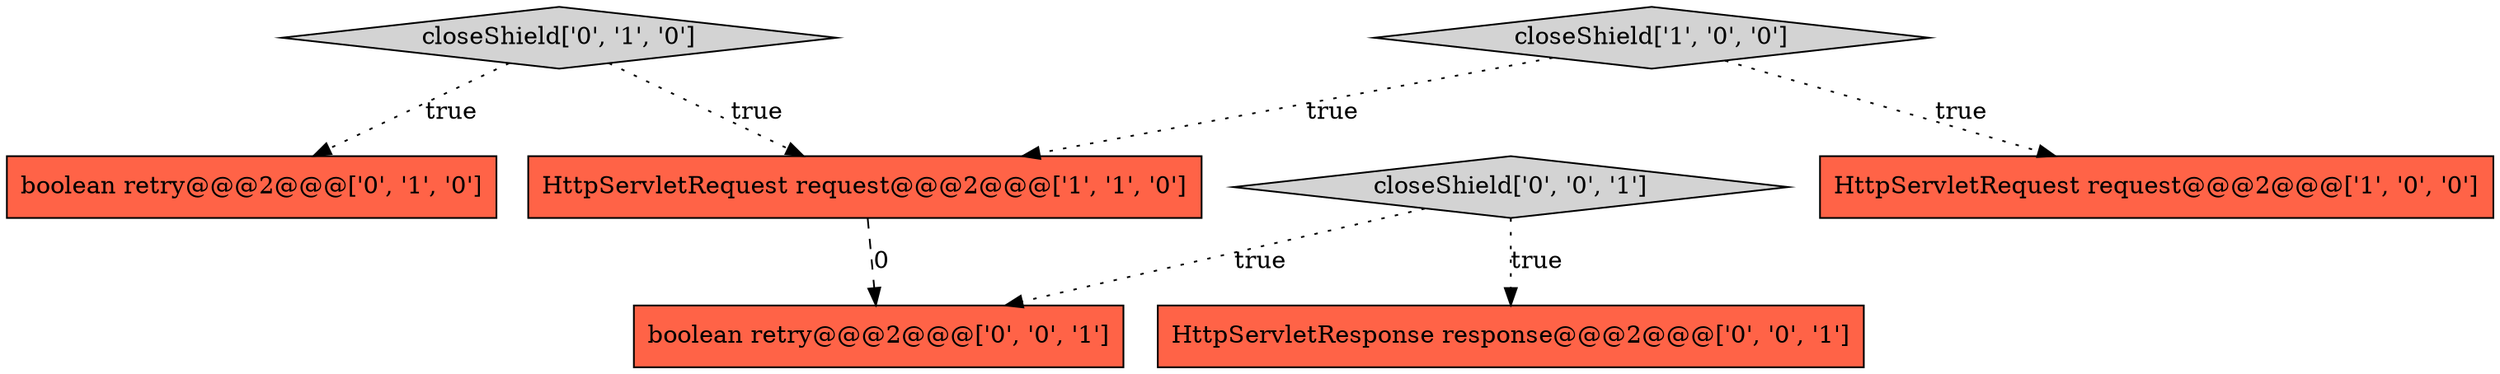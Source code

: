 digraph {
3 [style = filled, label = "closeShield['0', '1', '0']", fillcolor = lightgray, shape = diamond image = "AAA0AAABBB2BBB"];
0 [style = filled, label = "HttpServletRequest request@@@2@@@['1', '0', '0']", fillcolor = tomato, shape = box image = "AAA0AAABBB1BBB"];
7 [style = filled, label = "boolean retry@@@2@@@['0', '0', '1']", fillcolor = tomato, shape = box image = "AAA0AAABBB3BBB"];
6 [style = filled, label = "HttpServletResponse response@@@2@@@['0', '0', '1']", fillcolor = tomato, shape = box image = "AAA0AAABBB3BBB"];
2 [style = filled, label = "closeShield['1', '0', '0']", fillcolor = lightgray, shape = diamond image = "AAA0AAABBB1BBB"];
4 [style = filled, label = "boolean retry@@@2@@@['0', '1', '0']", fillcolor = tomato, shape = box image = "AAA0AAABBB2BBB"];
5 [style = filled, label = "closeShield['0', '0', '1']", fillcolor = lightgray, shape = diamond image = "AAA0AAABBB3BBB"];
1 [style = filled, label = "HttpServletRequest request@@@2@@@['1', '1', '0']", fillcolor = tomato, shape = box image = "AAA0AAABBB1BBB"];
5->6 [style = dotted, label="true"];
3->4 [style = dotted, label="true"];
2->0 [style = dotted, label="true"];
1->7 [style = dashed, label="0"];
2->1 [style = dotted, label="true"];
3->1 [style = dotted, label="true"];
5->7 [style = dotted, label="true"];
}
